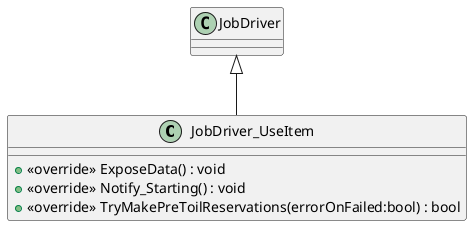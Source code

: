 @startuml
class JobDriver_UseItem {
    + <<override>> ExposeData() : void
    + <<override>> Notify_Starting() : void
    + <<override>> TryMakePreToilReservations(errorOnFailed:bool) : bool
}
JobDriver <|-- JobDriver_UseItem
@enduml
